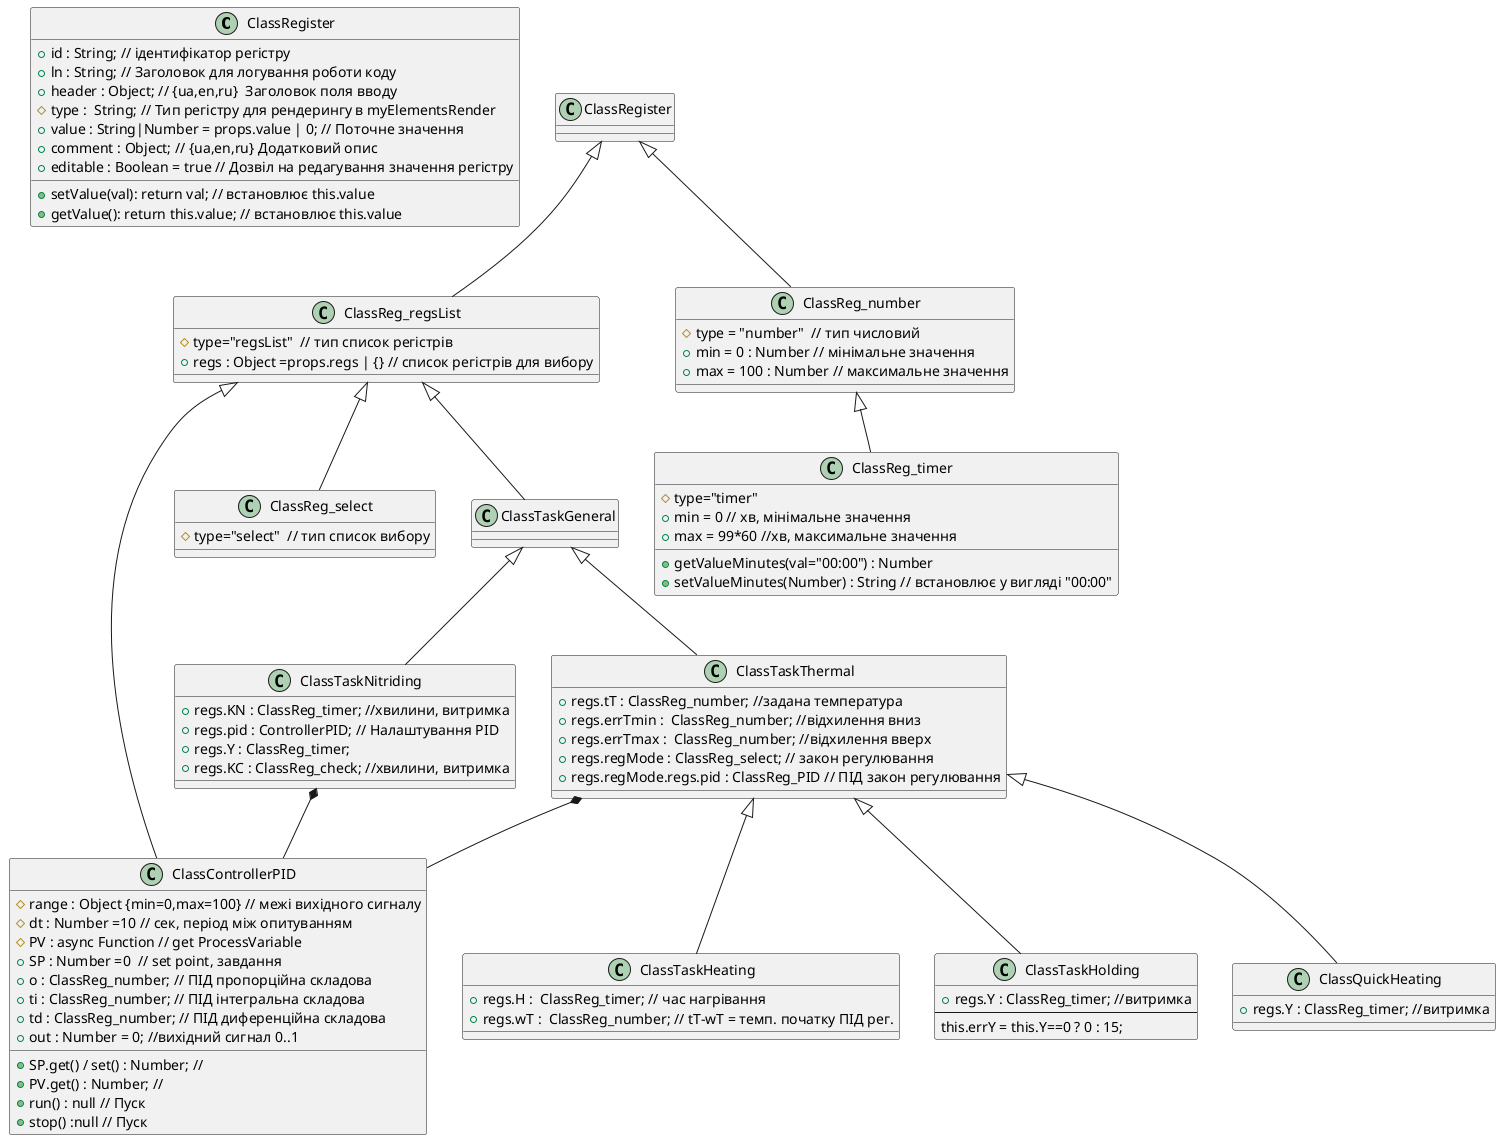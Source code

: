 @startuml ClassTasks

 

class "ClassRegister" as register { 
    +id : String; // ідентифікатор регістру
    +ln : String; // Заголовок для логування роботи коду
    +header : Object; // {ua,en,ru}  Заголовок поля вводу
    #type :  String; // Тип регістру для рендерингу в myElementsRender
    +value : String|Number = props.value | 0; // Поточне значення
    +comment : Object; // {ua,en,ru} Додатковий опис
    +editable : Boolean = true // Дозвіл на редагування значення регістру
    +setValue(val): return val; // встановлює this.value
    +getValue(): return this.value; // встановлює this.value
}

class ClassReg_regsList {
    #type="regsList"  // тип список регістрів
    +regs : Object =props.regs | {} // список регістрів для вибору
}

ClassRegister <|-- ClassReg_regsList

class ClassTaskGeneral {
'    //+regs : Object = props.regs : {} // контейнер для списку регістрів
}

ClassReg_regsList <|-- ClassTaskGeneral

class ClassControllerPID {
    #range : Object {min=0,max=100} // межі вихідного сигналу
    #dt : Number =10 // сек, період між опитуванням
    #PV : async Function // get ProcessVariable
    +SP : Number =0  // set point, завдання
    +o : ClassReg_number; // ПІД пропорційна складова
    +ti : ClassReg_number; // ПІД інтегральна складова
    +td : ClassReg_number; // ПІД диференційна складова
    +out : Number = 0; //вихідний сигнал 0..1
    +SP.get() / set() : Number; //
    +PV.get() : Number; //
    +run() : null // Пуск
    +stop() :null // Пуск
}
ClassReg_regsList <|-- ClassControllerPID
' Поки закон ПОЗ - невикористовуємо
' class POScontroller { 
'     o : ClassReg_number; // неузг.температури
' }

class ClassTaskThermal {
    +regs.tT : ClassReg_number; //задана температура
    +regs.errTmin :  ClassReg_number; //відхилення вниз
    +regs.errTmax :  ClassReg_number; //відхилення вверх
    +regs.regMode : ClassReg_select; // закон регулювання
    ' +regs.regMode.regs.pos : POScontroller; // ПОЗ закон регулювання
    +regs.regMode.regs.pid : ClassReg_PID // ПІД закон регулювання
    
 }

ClassTaskThermal *-- ClassControllerPID
' ClassTaskThermal *-- POScontroller

class ClassTaskHeating {
    +regs.H :  ClassReg_timer; // час нагрівання
    +regs.wT :  ClassReg_number; // tT-wT = темп. початку ПІД рег.
}

class ClassTaskHolding {
    +regs.Y : ClassReg_timer; //витримка 
    ---
    this.errY = this.Y==0 ? 0 : 15;
} 


class ClassQuickHeating {
    +regs.Y : ClassReg_timer; //витримка 
} 

ClassTaskGeneral <|--  ClassTaskThermal
ClassTaskThermal  <|--  ClassTaskHeating
ClassTaskThermal  <|-- ClassTaskHolding
ClassTaskThermal  <|-- ClassQuickHeating

' -------------  Nitriding Process --------------------------------
class ClassTaskNitriding {
    +regs.KN : ClassReg_timer; //хвилини, витримка 
    +regs.pid : ControllerPID; // Налаштування PID
    +regs.Y : ClassReg_timer;
    +regs.KC : ClassReg_check; //хвилини, витримка

} 
ClassTaskGeneral <|--  ClassTaskNitriding
ClassTaskNitriding *-- ClassControllerPID

class ClassReg_number {
    #type = "number"  // тип числовий
    +min = 0 : Number // мінімальне значення  
    +max = 100 : Number // максимальне значення
}
ClassRegister <|-- ClassReg_number





class ClassReg_select {
    #type="select"  // тип список вибору
}

ClassReg_regsList <|-- ClassReg_select


class ClassReg_timer {
    #type="timer"
    +min = 0 // хв, мінімальне значення  
    +max = 99*60 //хв, максимальне значення
    +getValueMinutes(val="00:00") : Number
    +setValueMinutes(Number) : String // встановлює у вигляді "00:00" 
 }

 ClassReg_number <|-- ClassReg_timer

@enduml




